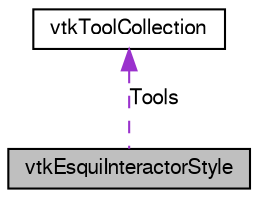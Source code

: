 digraph G
{
  bgcolor="transparent";
  edge [fontname="FreeSans",fontsize="10",labelfontname="FreeSans",labelfontsize="10"];
  node [fontname="FreeSans",fontsize="10",shape=record];
  Node1 [label="vtkEsquiInteractorStyle",height=0.2,width=0.4,color="black", fillcolor="grey75", style="filled" fontcolor="black"];
  Node2 -> Node1 [dir=back,color="darkorchid3",fontsize="10",style="dashed",label="Tools",fontname="FreeSans"];
  Node2 [label="vtkToolCollection",height=0.2,width=0.4,color="black",URL="$classvtkToolCollection.html",tooltip="Collection of tools."];
}
